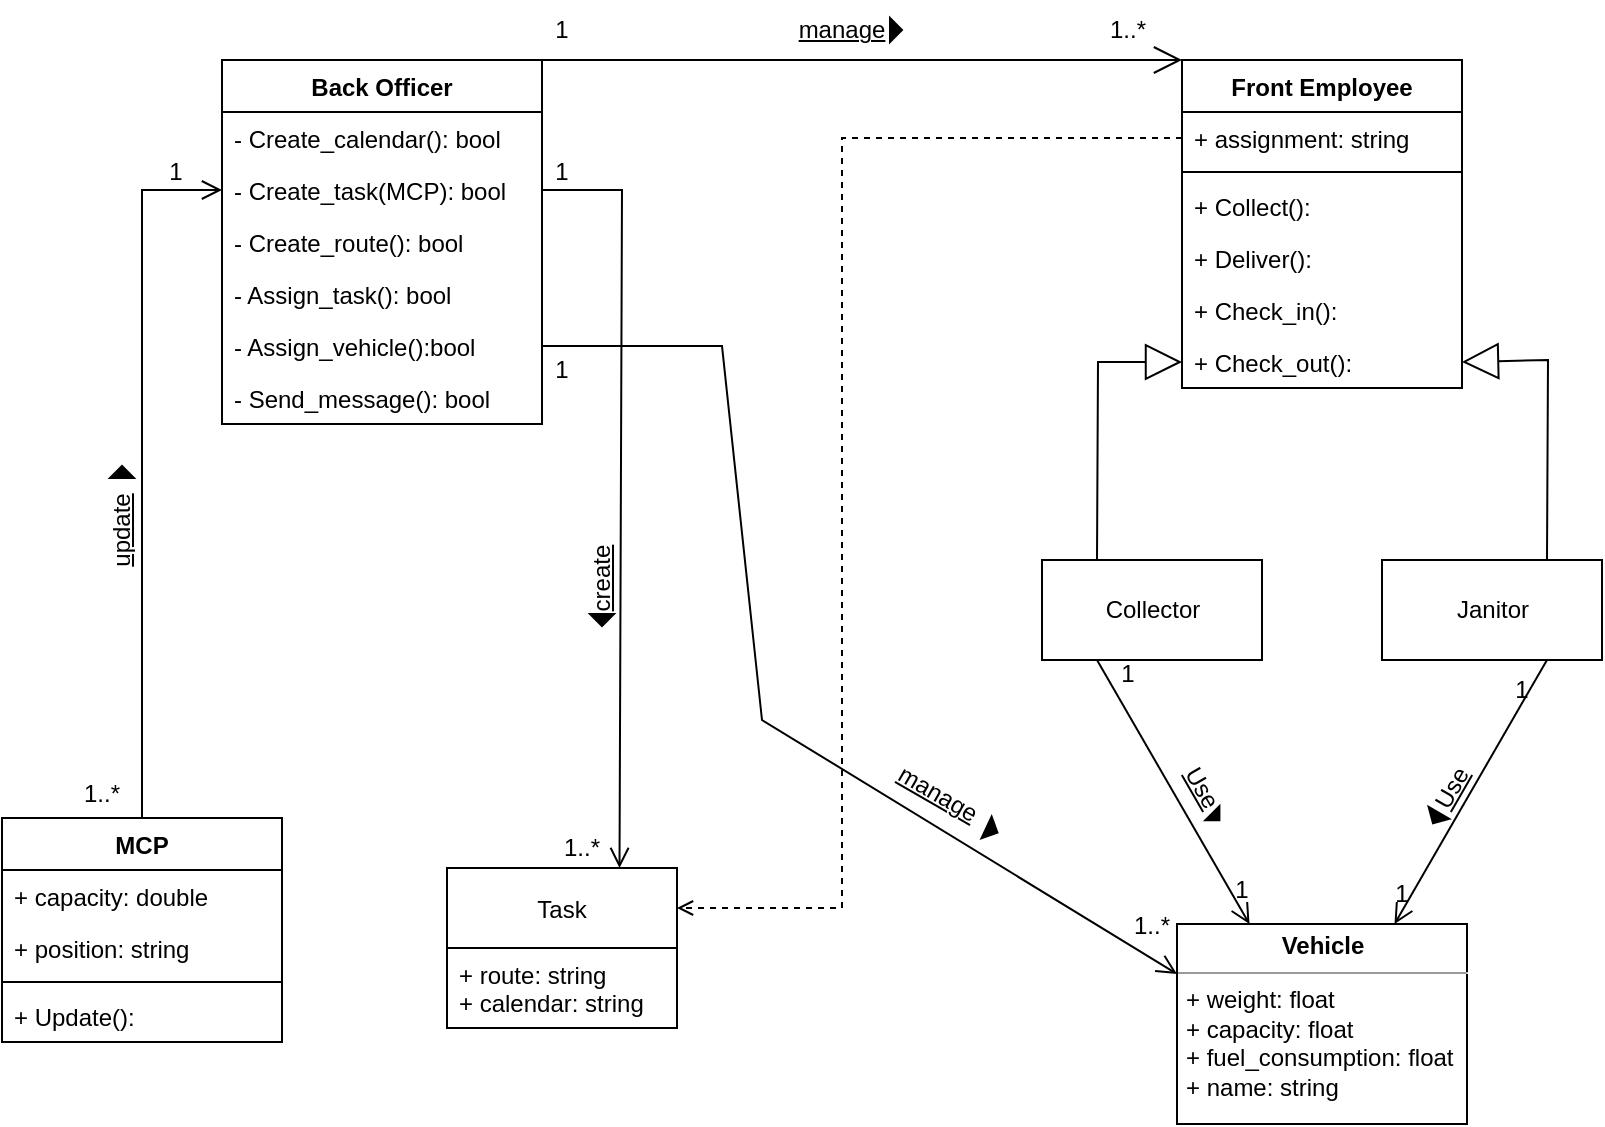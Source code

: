 <mxfile version="20.3.0" type="device"><diagram id="yQHjzOq1fvPbEQOUI872" name="Page-1"><mxGraphModel dx="1792" dy="677" grid="1" gridSize="10" guides="1" tooltips="1" connect="1" arrows="1" fold="1" page="1" pageScale="1" pageWidth="850" pageHeight="1100" math="0" shadow="0"><root><mxCell id="0"/><mxCell id="1" parent="0"/><mxCell id="evCG20t44kIQKrHACi3K-1" value="Back Officer" style="swimlane;fontStyle=1;childLayout=stackLayout;horizontal=1;startSize=26;fillColor=none;horizontalStack=0;resizeParent=1;resizeParentMax=0;resizeLast=0;collapsible=1;marginBottom=0;" parent="1" vertex="1"><mxGeometry x="50" y="90" width="160" height="182" as="geometry"/></mxCell><mxCell id="evCG20t44kIQKrHACi3K-2" value="- Create_calendar(): bool" style="text;strokeColor=none;fillColor=none;align=left;verticalAlign=top;spacingLeft=4;spacingRight=4;overflow=hidden;rotatable=0;points=[[0,0.5],[1,0.5]];portConstraint=eastwest;" parent="evCG20t44kIQKrHACi3K-1" vertex="1"><mxGeometry y="26" width="160" height="26" as="geometry"/></mxCell><mxCell id="evCG20t44kIQKrHACi3K-3" value="- Create_task(MCP): bool" style="text;strokeColor=none;fillColor=none;align=left;verticalAlign=top;spacingLeft=4;spacingRight=4;overflow=hidden;rotatable=0;points=[[0,0.5],[1,0.5]];portConstraint=eastwest;" parent="evCG20t44kIQKrHACi3K-1" vertex="1"><mxGeometry y="52" width="160" height="26" as="geometry"/></mxCell><mxCell id="evCG20t44kIQKrHACi3K-4" value="- Create_route(): bool" style="text;strokeColor=none;fillColor=none;align=left;verticalAlign=top;spacingLeft=4;spacingRight=4;overflow=hidden;rotatable=0;points=[[0,0.5],[1,0.5]];portConstraint=eastwest;" parent="evCG20t44kIQKrHACi3K-1" vertex="1"><mxGeometry y="78" width="160" height="26" as="geometry"/></mxCell><mxCell id="evCG20t44kIQKrHACi3K-6" value="- Assign_task(): bool" style="text;strokeColor=none;fillColor=none;align=left;verticalAlign=top;spacingLeft=4;spacingRight=4;overflow=hidden;rotatable=0;points=[[0,0.5],[1,0.5]];portConstraint=eastwest;" parent="evCG20t44kIQKrHACi3K-1" vertex="1"><mxGeometry y="104" width="160" height="26" as="geometry"/></mxCell><mxCell id="evCG20t44kIQKrHACi3K-5" value="- Assign_vehicle():bool" style="text;strokeColor=none;fillColor=none;align=left;verticalAlign=top;spacingLeft=4;spacingRight=4;overflow=hidden;rotatable=0;points=[[0,0.5],[1,0.5]];portConstraint=eastwest;" parent="evCG20t44kIQKrHACi3K-1" vertex="1"><mxGeometry y="130" width="160" height="26" as="geometry"/></mxCell><mxCell id="evCG20t44kIQKrHACi3K-7" value="- Send_message(): bool" style="text;strokeColor=none;fillColor=none;align=left;verticalAlign=top;spacingLeft=4;spacingRight=4;overflow=hidden;rotatable=0;points=[[0,0.5],[1,0.5]];portConstraint=eastwest;" parent="evCG20t44kIQKrHACi3K-1" vertex="1"><mxGeometry y="156" width="160" height="26" as="geometry"/></mxCell><mxCell id="evCG20t44kIQKrHACi3K-9" value="Front Employee" style="swimlane;fontStyle=1;align=center;verticalAlign=top;childLayout=stackLayout;horizontal=1;startSize=26;horizontalStack=0;resizeParent=1;resizeParentMax=0;resizeLast=0;collapsible=1;marginBottom=0;" parent="1" vertex="1"><mxGeometry x="530" y="90" width="140" height="164" as="geometry"/></mxCell><mxCell id="evCG20t44kIQKrHACi3K-10" value="+ assignment: string" style="text;strokeColor=none;fillColor=none;align=left;verticalAlign=top;spacingLeft=4;spacingRight=4;overflow=hidden;rotatable=0;points=[[0,0.5],[1,0.5]];portConstraint=eastwest;" parent="evCG20t44kIQKrHACi3K-9" vertex="1"><mxGeometry y="26" width="140" height="26" as="geometry"/></mxCell><mxCell id="evCG20t44kIQKrHACi3K-11" value="" style="line;strokeWidth=1;fillColor=none;align=left;verticalAlign=middle;spacingTop=-1;spacingLeft=3;spacingRight=3;rotatable=0;labelPosition=right;points=[];portConstraint=eastwest;strokeColor=inherit;" parent="evCG20t44kIQKrHACi3K-9" vertex="1"><mxGeometry y="52" width="140" height="8" as="geometry"/></mxCell><mxCell id="evCG20t44kIQKrHACi3K-12" value="+ Collect():" style="text;strokeColor=none;fillColor=none;align=left;verticalAlign=top;spacingLeft=4;spacingRight=4;overflow=hidden;rotatable=0;points=[[0,0.5],[1,0.5]];portConstraint=eastwest;" parent="evCG20t44kIQKrHACi3K-9" vertex="1"><mxGeometry y="60" width="140" height="26" as="geometry"/></mxCell><mxCell id="evCG20t44kIQKrHACi3K-13" value="+ Deliver():" style="text;strokeColor=none;fillColor=none;align=left;verticalAlign=top;spacingLeft=4;spacingRight=4;overflow=hidden;rotatable=0;points=[[0,0.5],[1,0.5]];portConstraint=eastwest;" parent="evCG20t44kIQKrHACi3K-9" vertex="1"><mxGeometry y="86" width="140" height="26" as="geometry"/></mxCell><mxCell id="whtJ_2tQ-Rbru5Nk7EHR-22" value="+ Check_in():" style="text;strokeColor=none;fillColor=none;align=left;verticalAlign=top;spacingLeft=4;spacingRight=4;overflow=hidden;rotatable=0;points=[[0,0.5],[1,0.5]];portConstraint=eastwest;" parent="evCG20t44kIQKrHACi3K-9" vertex="1"><mxGeometry y="112" width="140" height="26" as="geometry"/></mxCell><mxCell id="whtJ_2tQ-Rbru5Nk7EHR-23" value="+ Check_out():" style="text;strokeColor=none;fillColor=none;align=left;verticalAlign=top;spacingLeft=4;spacingRight=4;overflow=hidden;rotatable=0;points=[[0,0.5],[1,0.5]];portConstraint=eastwest;" parent="evCG20t44kIQKrHACi3K-9" vertex="1"><mxGeometry y="138" width="140" height="26" as="geometry"/></mxCell><mxCell id="evCG20t44kIQKrHACi3K-14" value="Collector" style="html=1;" parent="1" vertex="1"><mxGeometry x="460" y="340" width="110" height="50" as="geometry"/></mxCell><mxCell id="evCG20t44kIQKrHACi3K-15" value="Janitor" style="html=1;" parent="1" vertex="1"><mxGeometry x="630" y="340" width="110" height="50" as="geometry"/></mxCell><mxCell id="evCG20t44kIQKrHACi3K-16" value="Extends" style="endArrow=block;endSize=16;endFill=0;html=1;rounded=0;entryX=0;entryY=0.5;entryDx=0;entryDy=0;exitX=0.25;exitY=0;exitDx=0;exitDy=0;fontColor=#FFFFFF;" parent="1" source="evCG20t44kIQKrHACi3K-14" target="whtJ_2tQ-Rbru5Nk7EHR-23" edge="1"><mxGeometry x="-0.14" y="21" width="160" relative="1" as="geometry"><mxPoint x="340" y="250" as="sourcePoint"/><mxPoint x="500" y="250" as="targetPoint"/><mxPoint as="offset"/><Array as="points"><mxPoint x="488" y="241"/></Array></mxGeometry></mxCell><mxCell id="evCG20t44kIQKrHACi3K-17" value="Extends" style="endArrow=block;endSize=16;endFill=0;html=1;rounded=0;entryX=1;entryY=0.5;entryDx=0;entryDy=0;exitX=0.75;exitY=0;exitDx=0;exitDy=0;fontColor=#FFFFFF;" parent="1" source="evCG20t44kIQKrHACi3K-15" target="whtJ_2tQ-Rbru5Nk7EHR-23" edge="1"><mxGeometry x="-0.303" y="28" width="160" relative="1" as="geometry"><mxPoint x="340" y="250" as="sourcePoint"/><mxPoint x="500" y="250" as="targetPoint"/><mxPoint as="offset"/><Array as="points"><mxPoint x="713" y="240"/></Array></mxGeometry></mxCell><mxCell id="evCG20t44kIQKrHACi3K-33" value="MCP" style="swimlane;fontStyle=1;align=center;verticalAlign=top;childLayout=stackLayout;horizontal=1;startSize=26;horizontalStack=0;resizeParent=1;resizeParentMax=0;resizeLast=0;collapsible=1;marginBottom=0;fontColor=#000000;" parent="1" vertex="1"><mxGeometry x="-60" y="469" width="140" height="112" as="geometry"/></mxCell><mxCell id="evCG20t44kIQKrHACi3K-34" value="+ capacity: double" style="text;strokeColor=none;fillColor=none;align=left;verticalAlign=top;spacingLeft=4;spacingRight=4;overflow=hidden;rotatable=0;points=[[0,0.5],[1,0.5]];portConstraint=eastwest;fontColor=#000000;" parent="evCG20t44kIQKrHACi3K-33" vertex="1"><mxGeometry y="26" width="140" height="26" as="geometry"/></mxCell><mxCell id="evCG20t44kIQKrHACi3K-37" value="+ position: string" style="text;strokeColor=none;fillColor=none;align=left;verticalAlign=top;spacingLeft=4;spacingRight=4;overflow=hidden;rotatable=0;points=[[0,0.5],[1,0.5]];portConstraint=eastwest;fontColor=#000000;" parent="evCG20t44kIQKrHACi3K-33" vertex="1"><mxGeometry y="52" width="140" height="26" as="geometry"/></mxCell><mxCell id="evCG20t44kIQKrHACi3K-35" value="" style="line;strokeWidth=1;fillColor=none;align=left;verticalAlign=middle;spacingTop=-1;spacingLeft=3;spacingRight=3;rotatable=0;labelPosition=right;points=[];portConstraint=eastwest;strokeColor=inherit;fontColor=#000000;" parent="evCG20t44kIQKrHACi3K-33" vertex="1"><mxGeometry y="78" width="140" height="8" as="geometry"/></mxCell><mxCell id="evCG20t44kIQKrHACi3K-36" value="+ Update():" style="text;strokeColor=none;fillColor=none;align=left;verticalAlign=top;spacingLeft=4;spacingRight=4;overflow=hidden;rotatable=0;points=[[0,0.5],[1,0.5]];portConstraint=eastwest;fontColor=#000000;" parent="evCG20t44kIQKrHACi3K-33" vertex="1"><mxGeometry y="86" width="140" height="26" as="geometry"/></mxCell><mxCell id="evCG20t44kIQKrHACi3K-38" value="Task" style="swimlane;fontStyle=0;childLayout=stackLayout;horizontal=1;startSize=40;fillColor=none;horizontalStack=0;resizeParent=1;resizeParentMax=0;resizeLast=0;collapsible=1;marginBottom=0;fontColor=#000000;" parent="1" vertex="1"><mxGeometry x="162.5" y="494" width="115" height="80" as="geometry"><mxRectangle x="160" y="510" width="70" height="40" as="alternateBounds"/></mxGeometry></mxCell><mxCell id="evCG20t44kIQKrHACi3K-39" value="+ route: string&#10;+ calendar: string" style="text;strokeColor=none;fillColor=none;align=left;verticalAlign=top;spacingLeft=4;spacingRight=4;overflow=hidden;rotatable=0;points=[[0,0.5],[1,0.5]];portConstraint=eastwest;fontColor=#000000;" parent="evCG20t44kIQKrHACi3K-38" vertex="1"><mxGeometry y="40" width="115" height="40" as="geometry"/></mxCell><mxCell id="YRTLBjIoQ8eU-xbByHug-11" value="" style="triangle;aspect=fixed;fillColor=strokeColor;rotation=45;" parent="1" vertex="1"><mxGeometry x="544.44" y="463.35" width="5" height="10" as="geometry"/></mxCell><mxCell id="YRTLBjIoQ8eU-xbByHug-13" value="Use" style="text;html=1;strokeColor=none;fillColor=none;align=center;verticalAlign=middle;whiteSpace=wrap;rounded=0;rotation=60;fontStyle=4" parent="1" vertex="1"><mxGeometry x="510" y="439" width="60" height="30" as="geometry"/></mxCell><mxCell id="YRTLBjIoQ8eU-xbByHug-15" value="" style="triangle;aspect=fixed;fillColor=strokeColor;rotation=120;" parent="1" vertex="1"><mxGeometry x="654" y="463" width="6" height="12" as="geometry"/></mxCell><mxCell id="YRTLBjIoQ8eU-xbByHug-18" value="Use" style="text;html=1;strokeColor=none;fillColor=none;align=center;verticalAlign=middle;whiteSpace=wrap;rounded=0;rotation=-60;fontStyle=4" parent="1" vertex="1"><mxGeometry x="645" y="439" width="40" height="30" as="geometry"/></mxCell><mxCell id="YRTLBjIoQ8eU-xbByHug-19" value="" style="triangle;aspect=fixed;fillColor=strokeColor;rotation=90;" parent="1" vertex="1"><mxGeometry x="237" y="364" width="6" height="12" as="geometry"/></mxCell><mxCell id="YRTLBjIoQ8eU-xbByHug-21" value="create" style="text;html=1;strokeColor=none;fillColor=none;align=center;verticalAlign=middle;whiteSpace=wrap;rounded=0;rotation=-90;fontStyle=4" parent="1" vertex="1"><mxGeometry x="210" y="334" width="60" height="30" as="geometry"/></mxCell><mxCell id="YRTLBjIoQ8eU-xbByHug-22" value="" style="triangle;aspect=fixed;fillColor=strokeColor;rotation=-90;" parent="1" vertex="1"><mxGeometry x="-3" y="290" width="6" height="12" as="geometry"/></mxCell><mxCell id="YRTLBjIoQ8eU-xbByHug-24" value="update" style="text;html=1;strokeColor=none;fillColor=none;align=center;verticalAlign=middle;whiteSpace=wrap;rounded=0;rotation=-90;fontStyle=4" parent="1" vertex="1"><mxGeometry x="-30" y="310" width="60" height="30" as="geometry"/></mxCell><mxCell id="YRTLBjIoQ8eU-xbByHug-26" value="" style="triangle;aspect=fixed;fillColor=strokeColor;rotation=25;" parent="1" vertex="1"><mxGeometry x="432" y="469" width="6" height="12" as="geometry"/></mxCell><mxCell id="YRTLBjIoQ8eU-xbByHug-28" value="manage" style="text;html=1;strokeColor=none;fillColor=none;align=center;verticalAlign=middle;whiteSpace=wrap;rounded=0;rotation=30;fontStyle=4" parent="1" vertex="1"><mxGeometry x="378" y="442" width="60" height="30" as="geometry"/></mxCell><mxCell id="YRTLBjIoQ8eU-xbByHug-29" value="" style="triangle;aspect=fixed;fillColor=strokeColor;" parent="1" vertex="1"><mxGeometry x="384" y="69" width="6" height="12" as="geometry"/></mxCell><mxCell id="YRTLBjIoQ8eU-xbByHug-33" value="manage" style="text;html=1;strokeColor=none;fillColor=none;align=center;verticalAlign=middle;whiteSpace=wrap;rounded=0;fontStyle=4" parent="1" vertex="1"><mxGeometry x="330" y="60" width="60" height="30" as="geometry"/></mxCell><mxCell id="whtJ_2tQ-Rbru5Nk7EHR-1" value="" style="endArrow=open;endFill=1;endSize=12;html=1;rounded=0;exitX=1;exitY=0;exitDx=0;exitDy=0;entryX=0;entryY=0;entryDx=0;entryDy=0;" parent="1" source="evCG20t44kIQKrHACi3K-1" target="evCG20t44kIQKrHACi3K-9" edge="1"><mxGeometry width="160" relative="1" as="geometry"><mxPoint x="280" y="370" as="sourcePoint"/><mxPoint x="520" y="90" as="targetPoint"/><Array as="points"><mxPoint x="270" y="90"/></Array></mxGeometry></mxCell><mxCell id="whtJ_2tQ-Rbru5Nk7EHR-2" value="" style="endArrow=open;startArrow=none;endFill=0;startFill=0;endSize=8;html=1;verticalAlign=bottom;labelBackgroundColor=none;strokeWidth=1;rounded=0;entryX=0;entryY=0.5;entryDx=0;entryDy=0;exitX=0.5;exitY=0;exitDx=0;exitDy=0;" parent="1" source="evCG20t44kIQKrHACi3K-33" target="evCG20t44kIQKrHACi3K-3" edge="1"><mxGeometry width="160" relative="1" as="geometry"><mxPoint x="280" y="370" as="sourcePoint"/><mxPoint x="440" y="370" as="targetPoint"/><Array as="points"><mxPoint x="10" y="155"/></Array></mxGeometry></mxCell><mxCell id="whtJ_2tQ-Rbru5Nk7EHR-3" value="" style="endArrow=open;startArrow=none;endFill=0;startFill=0;endSize=8;html=1;verticalAlign=bottom;labelBackgroundColor=none;strokeWidth=1;rounded=0;exitX=0.75;exitY=1;exitDx=0;exitDy=0;entryX=0.75;entryY=0;entryDx=0;entryDy=0;" parent="1" source="evCG20t44kIQKrHACi3K-15" target="whtJ_2tQ-Rbru5Nk7EHR-30" edge="1"><mxGeometry width="160" relative="1" as="geometry"><mxPoint x="300" y="340" as="sourcePoint"/><mxPoint x="712.5" y="630" as="targetPoint"/></mxGeometry></mxCell><mxCell id="whtJ_2tQ-Rbru5Nk7EHR-4" value="" style="endArrow=open;startArrow=none;endFill=0;startFill=0;endSize=8;html=1;verticalAlign=bottom;labelBackgroundColor=none;strokeWidth=1;rounded=0;exitX=0.25;exitY=1;exitDx=0;exitDy=0;entryX=0.25;entryY=0;entryDx=0;entryDy=0;" parent="1" source="evCG20t44kIQKrHACi3K-14" target="whtJ_2tQ-Rbru5Nk7EHR-30" edge="1"><mxGeometry width="160" relative="1" as="geometry"><mxPoint x="280" y="370" as="sourcePoint"/><mxPoint x="487.5" y="630" as="targetPoint"/></mxGeometry></mxCell><mxCell id="whtJ_2tQ-Rbru5Nk7EHR-5" value="" style="endArrow=open;startArrow=none;endFill=0;startFill=0;endSize=8;html=1;verticalAlign=bottom;labelBackgroundColor=none;strokeWidth=1;rounded=0;exitX=1;exitY=0.5;exitDx=0;exitDy=0;entryX=0.75;entryY=0;entryDx=0;entryDy=0;" parent="1" source="evCG20t44kIQKrHACi3K-3" target="evCG20t44kIQKrHACi3K-38" edge="1"><mxGeometry width="160" relative="1" as="geometry"><mxPoint x="497.5" y="350" as="sourcePoint"/><mxPoint x="497.5" y="640" as="targetPoint"/><Array as="points"><mxPoint x="250" y="155"/></Array></mxGeometry></mxCell><mxCell id="whtJ_2tQ-Rbru5Nk7EHR-6" value="" style="endArrow=open;startArrow=none;endFill=0;startFill=0;endSize=8;html=1;verticalAlign=bottom;labelBackgroundColor=none;strokeWidth=1;rounded=0;exitX=1;exitY=0.5;exitDx=0;exitDy=0;entryX=0;entryY=0.25;entryDx=0;entryDy=0;" parent="1" source="evCG20t44kIQKrHACi3K-5" target="whtJ_2tQ-Rbru5Nk7EHR-30" edge="1"><mxGeometry width="160" relative="1" as="geometry"><mxPoint x="280" y="370" as="sourcePoint"/><mxPoint x="530" y="443" as="targetPoint"/><Array as="points"><mxPoint x="300" y="233"/><mxPoint x="320" y="420"/></Array></mxGeometry></mxCell><mxCell id="whtJ_2tQ-Rbru5Nk7EHR-8" value="1" style="text;html=1;strokeColor=none;fillColor=none;align=center;verticalAlign=middle;whiteSpace=wrap;rounded=0;" parent="1" vertex="1"><mxGeometry x="473" y="382" width="60" height="30" as="geometry"/></mxCell><mxCell id="whtJ_2tQ-Rbru5Nk7EHR-9" value="1" style="text;html=1;strokeColor=none;fillColor=none;align=center;verticalAlign=middle;whiteSpace=wrap;rounded=0;" parent="1" vertex="1"><mxGeometry x="530" y="490" width="60" height="30" as="geometry"/></mxCell><mxCell id="whtJ_2tQ-Rbru5Nk7EHR-11" value="1" style="text;html=1;strokeColor=none;fillColor=none;align=center;verticalAlign=middle;whiteSpace=wrap;rounded=0;" parent="1" vertex="1"><mxGeometry x="670" y="390" width="60" height="30" as="geometry"/></mxCell><mxCell id="whtJ_2tQ-Rbru5Nk7EHR-12" value="1" style="text;html=1;strokeColor=none;fillColor=none;align=center;verticalAlign=middle;whiteSpace=wrap;rounded=0;" parent="1" vertex="1"><mxGeometry x="610" y="492" width="60" height="30" as="geometry"/></mxCell><mxCell id="whtJ_2tQ-Rbru5Nk7EHR-13" value="1" style="text;html=1;strokeColor=none;fillColor=none;align=center;verticalAlign=middle;whiteSpace=wrap;rounded=0;" parent="1" vertex="1"><mxGeometry x="190" y="60" width="60" height="30" as="geometry"/></mxCell><mxCell id="whtJ_2tQ-Rbru5Nk7EHR-14" value="1..*" style="text;html=1;strokeColor=none;fillColor=none;align=center;verticalAlign=middle;whiteSpace=wrap;rounded=0;" parent="1" vertex="1"><mxGeometry x="485" y="508" width="60" height="30" as="geometry"/></mxCell><mxCell id="whtJ_2tQ-Rbru5Nk7EHR-15" value="1..*" style="text;html=1;strokeColor=none;fillColor=none;align=center;verticalAlign=middle;whiteSpace=wrap;rounded=0;" parent="1" vertex="1"><mxGeometry x="473" y="60" width="60" height="30" as="geometry"/></mxCell><mxCell id="whtJ_2tQ-Rbru5Nk7EHR-16" value="1" style="text;html=1;strokeColor=none;fillColor=none;align=center;verticalAlign=middle;whiteSpace=wrap;rounded=0;" parent="1" vertex="1"><mxGeometry x="190" y="131" width="60" height="30" as="geometry"/></mxCell><mxCell id="whtJ_2tQ-Rbru5Nk7EHR-17" value="1" style="text;html=1;strokeColor=none;fillColor=none;align=center;verticalAlign=middle;whiteSpace=wrap;rounded=0;" parent="1" vertex="1"><mxGeometry x="-3" y="131" width="60" height="30" as="geometry"/></mxCell><mxCell id="whtJ_2tQ-Rbru5Nk7EHR-18" value="1..*" style="text;html=1;strokeColor=none;fillColor=none;align=center;verticalAlign=middle;whiteSpace=wrap;rounded=0;" parent="1" vertex="1"><mxGeometry x="-40" y="442" width="60" height="30" as="geometry"/></mxCell><mxCell id="whtJ_2tQ-Rbru5Nk7EHR-19" value="1..*" style="text;html=1;strokeColor=none;fillColor=none;align=center;verticalAlign=middle;whiteSpace=wrap;rounded=0;" parent="1" vertex="1"><mxGeometry x="200" y="469" width="60" height="30" as="geometry"/></mxCell><mxCell id="whtJ_2tQ-Rbru5Nk7EHR-20" value="1" style="text;html=1;strokeColor=none;fillColor=none;align=center;verticalAlign=middle;whiteSpace=wrap;rounded=0;" parent="1" vertex="1"><mxGeometry x="190" y="230" width="60" height="30" as="geometry"/></mxCell><mxCell id="whtJ_2tQ-Rbru5Nk7EHR-27" value="" style="html=1;verticalAlign=bottom;labelBackgroundColor=none;endArrow=open;endFill=0;dashed=1;rounded=0;exitX=0;exitY=0.5;exitDx=0;exitDy=0;entryX=1;entryY=0.25;entryDx=0;entryDy=0;" parent="1" source="evCG20t44kIQKrHACi3K-10" target="evCG20t44kIQKrHACi3K-38" edge="1"><mxGeometry width="160" relative="1" as="geometry"><mxPoint x="280" y="370" as="sourcePoint"/><mxPoint x="440" y="370" as="targetPoint"/><Array as="points"><mxPoint x="360" y="129"/><mxPoint x="360" y="514"/></Array></mxGeometry></mxCell><mxCell id="whtJ_2tQ-Rbru5Nk7EHR-30" value="&lt;p style=&quot;margin:0px;margin-top:4px;text-align:center;&quot;&gt;&lt;b&gt;Vehicle&lt;/b&gt;&lt;/p&gt;&lt;hr size=&quot;1&quot;&gt;&lt;p style=&quot;margin:0px;margin-left:4px;&quot;&gt;+ weight: float&lt;/p&gt;&lt;p style=&quot;margin:0px;margin-left:4px;&quot;&gt;+ capacity: float&lt;/p&gt;&lt;p style=&quot;margin:0px;margin-left:4px;&quot;&gt;+ fuel_consumption: float&lt;/p&gt;&lt;p style=&quot;margin:0px;margin-left:4px;&quot;&gt;+ name: string&lt;/p&gt;" style="verticalAlign=top;align=left;overflow=fill;fontSize=12;fontFamily=Helvetica;html=1;" parent="1" vertex="1"><mxGeometry x="527.5" y="522" width="145" height="100" as="geometry"/></mxCell></root></mxGraphModel></diagram></mxfile>